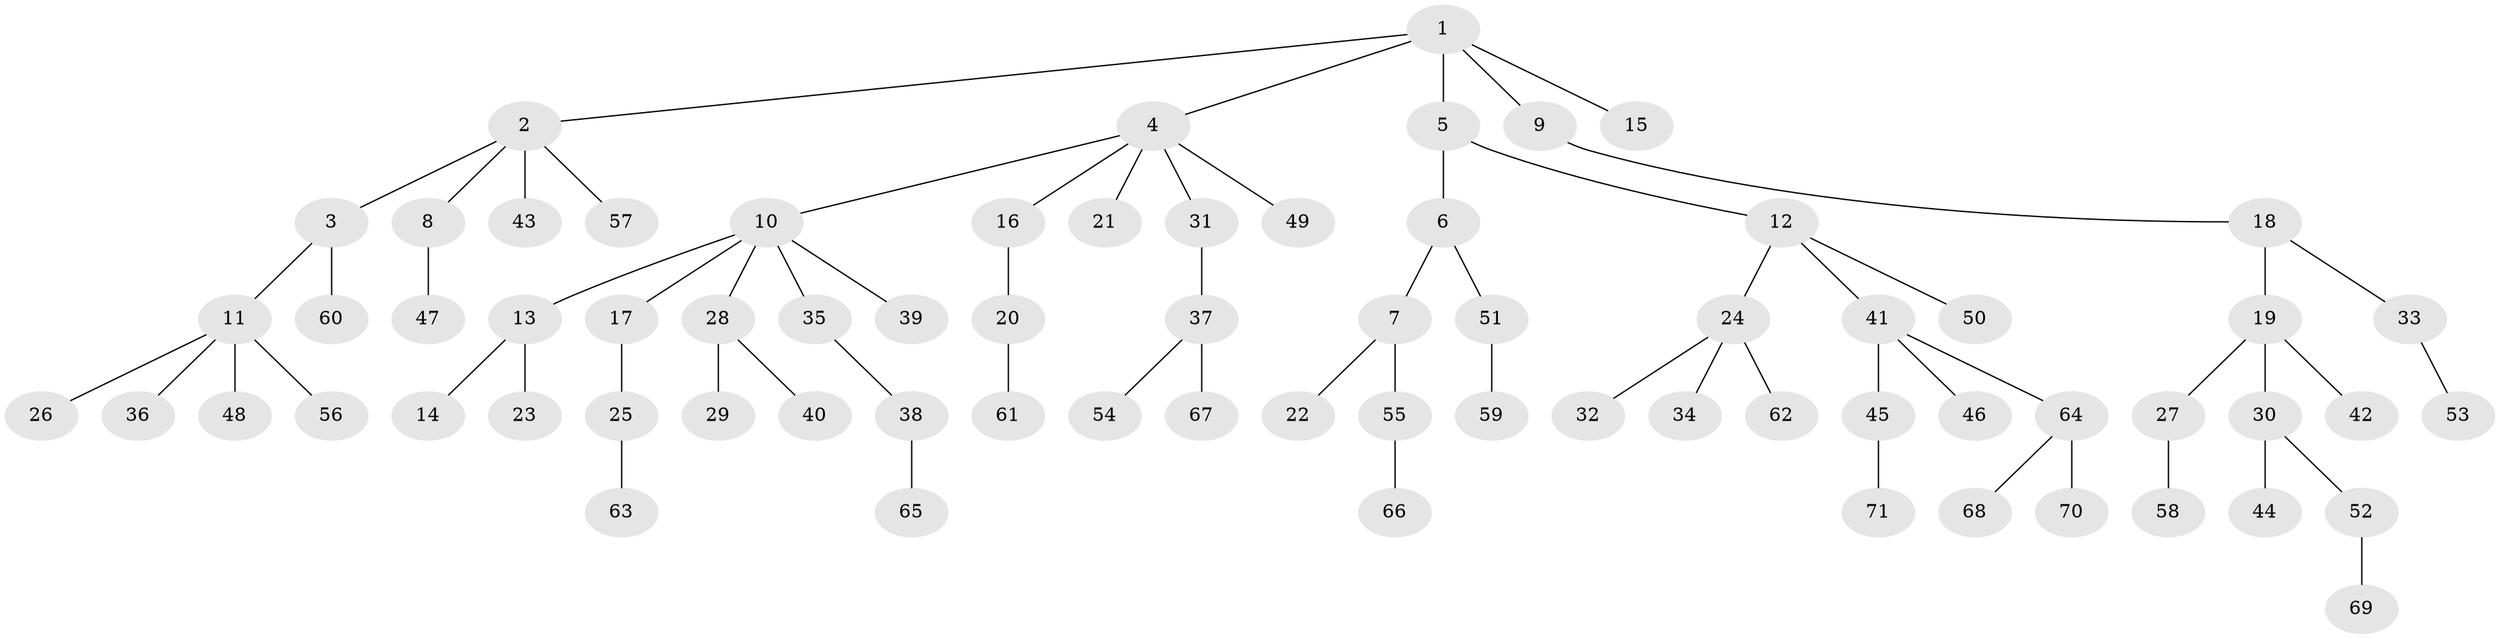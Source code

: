 // coarse degree distribution, {4: 0.08, 5: 0.04, 2: 0.14, 6: 0.06, 3: 0.06, 1: 0.62}
// Generated by graph-tools (version 1.1) at 2025/52/02/27/25 19:52:10]
// undirected, 71 vertices, 70 edges
graph export_dot {
graph [start="1"]
  node [color=gray90,style=filled];
  1;
  2;
  3;
  4;
  5;
  6;
  7;
  8;
  9;
  10;
  11;
  12;
  13;
  14;
  15;
  16;
  17;
  18;
  19;
  20;
  21;
  22;
  23;
  24;
  25;
  26;
  27;
  28;
  29;
  30;
  31;
  32;
  33;
  34;
  35;
  36;
  37;
  38;
  39;
  40;
  41;
  42;
  43;
  44;
  45;
  46;
  47;
  48;
  49;
  50;
  51;
  52;
  53;
  54;
  55;
  56;
  57;
  58;
  59;
  60;
  61;
  62;
  63;
  64;
  65;
  66;
  67;
  68;
  69;
  70;
  71;
  1 -- 2;
  1 -- 4;
  1 -- 5;
  1 -- 9;
  1 -- 15;
  2 -- 3;
  2 -- 8;
  2 -- 43;
  2 -- 57;
  3 -- 11;
  3 -- 60;
  4 -- 10;
  4 -- 16;
  4 -- 21;
  4 -- 31;
  4 -- 49;
  5 -- 6;
  5 -- 12;
  6 -- 7;
  6 -- 51;
  7 -- 22;
  7 -- 55;
  8 -- 47;
  9 -- 18;
  10 -- 13;
  10 -- 17;
  10 -- 28;
  10 -- 35;
  10 -- 39;
  11 -- 26;
  11 -- 36;
  11 -- 48;
  11 -- 56;
  12 -- 24;
  12 -- 41;
  12 -- 50;
  13 -- 14;
  13 -- 23;
  16 -- 20;
  17 -- 25;
  18 -- 19;
  18 -- 33;
  19 -- 27;
  19 -- 30;
  19 -- 42;
  20 -- 61;
  24 -- 32;
  24 -- 34;
  24 -- 62;
  25 -- 63;
  27 -- 58;
  28 -- 29;
  28 -- 40;
  30 -- 44;
  30 -- 52;
  31 -- 37;
  33 -- 53;
  35 -- 38;
  37 -- 54;
  37 -- 67;
  38 -- 65;
  41 -- 45;
  41 -- 46;
  41 -- 64;
  45 -- 71;
  51 -- 59;
  52 -- 69;
  55 -- 66;
  64 -- 68;
  64 -- 70;
}
